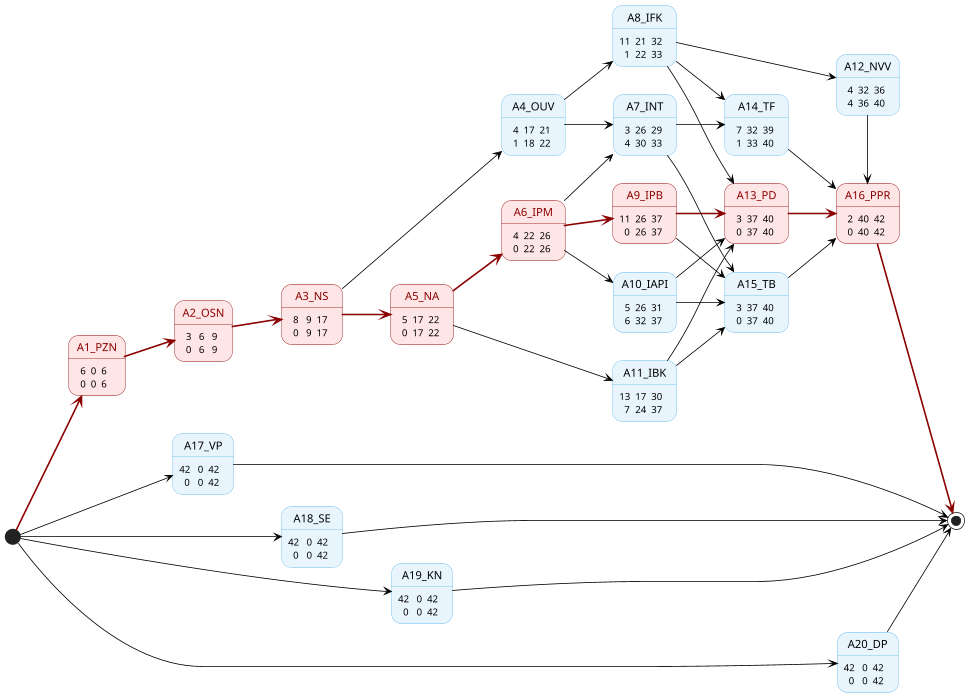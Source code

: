 @startuml
skinparam backgroundColor transparent
left to right direction

scale 0.8

<style>
stateDiagram {
  arrow {
    LineColor black
  }
}
</style>

skinparam State {
  BackgroundColor #e8f5fd
  BorderColor #5FB8EC
}

skinparam defaultTextAlignment center

state "<color:darkred>A1_PZN</color>" as A1 #ffe6e6;line:darkred : <#ffe6e6,#ffe6e6>|   6 | 0 | 6 |\n|   0 | 0 | 6 |
state "<color:darkred>A2_OSN</color>" as A2 #ffe6e6;line:darkred : <#ffe6e6,#ffe6e6>|   3 |  6 |  9 |\n|   0 |  6 |  9 |
state "<color:darkred>A3_NS</color>" as A3 #ffe6e6;line:darkred : <#ffe6e6,#ffe6e6>|   8 |  9 | 17 |\n|   0 |  9 | 17 |
state "A4_OUV" as A4 : <#e8f5fd,#e8f5fd>|   4 | 17 | 21 |\n|   1 | 18 | 22 |
state "<color:darkred>A5_NA</color>" as A5 #ffe6e6;line:darkred : <#ffe6e6,#ffe6e6>|   5 | 17 | 22 |\n|   0 | 17 | 22 |
state "<color:darkred>A6_IPM</color>" as A6 #ffe6e6;line:darkred : <#ffe6e6,#ffe6e6>|   4 | 22 | 26 |\n|   0 | 22 | 26 |
state "A7_INT" as A7 : <#e8f5fd,#e8f5fd>|   3 | 26 | 29 |\n|   4 | 30 | 33 |
state "A8_IFK" as A8 : <#e8f5fd,#e8f5fd>| 11 | 21 | 32 |\n|   1 | 22 | 33 |
state "<color:darkred>A9_IPB</color>" as A9 #ffe6e6;line:darkred : <#ffe6e6,#ffe6e6>| 11 | 26 | 37 |\n|   0 | 26 | 37 |
state "A10_IAPI" as A10 : <#e8f5fd,#e8f5fd>|   5 | 26 | 31 |\n|   6 | 32 | 37 |
state "A11_IBK" as A11 : <#e8f5fd,#e8f5fd>| 13 | 17 | 30 |\n|   7 | 24 | 37 |
state "A12_NVV" as A12 : <#e8f5fd,#e8f5fd>|   4 | 32 | 36 |\n|   4 | 36 | 40 |
state "<color:darkred>A13_PD</color>" as A13 #ffe6e6;line:darkred : <#ffe6e6,#ffe6e6>|   3 | 37 | 40 |\n|   0 | 37 | 40 |
state "A14_TF" as A14 : <#e8f5fd,#e8f5fd>|   7 | 32 | 39 |\n|   1 | 33 | 40 |
state "A15_TB" as A15 : <#e8f5fd,#e8f5fd>|   3 | 37 | 40 |\n|   0 | 37 | 40 |
state "<color:darkred>A16_PPR</color>" as A16 #ffe6e6;line:darkred : <#ffe6e6,#ffe6e6>|   2 | 40 | 42 |\n|   0 | 40 | 42 |
state "A17_VP" as A17 : <#e8f5fd,#e8f5fd>| 42 |  0 | 42 |\n|   0 |  0 | 42 |
state "A18_SE" as A18 : <#e8f5fd,#e8f5fd>| 42 |  0 | 42 |\n|   0 |  0 | 42 |
state "A19_KN" as A19 : <#e8f5fd,#e8f5fd>| 42 |  0 | 42 |\n|   0 |  0 | 42 |
state "A20_DP" as A20 : <#e8f5fd,#e8f5fd>| 42 |  0 | 42 |\n|   0 |  0 | 42 |


[*] -[#darkred,bold]-> A1
A1 -[#darkred,bold]-> A2
A2 -[#darkred,bold]-> A3
A3 --> A4
A3 -[#darkred,bold]-> A5
A5 -[#darkred,bold]-> A6
A4 --> A7
A6 --> A7
A4 --> A8
A6 -[#darkred,bold]-> A9
A6 --> A10
A5 --> A11
A8 --> A12
A8 --> A13
A9 -[#darkred,bold]-> A13
A10 --> A13
A11 --> A13
A7 --> A14
A8 --> A14
A7 --> A15
A9 --> A15
A10 --> A15
A11 --> A15
A12 -> A16
A14 --> A16
A13 -[#darkred,bold]-> A16
A15 --> A16
A16 -[#darkred,bold]-> [*]
[*] --> A17
A17 --> [*]
[*] --> A18
A18 --> [*]
[*] --> A19
A19 --> [*]
[*] --> A20
A20 --> [*]

@enduml
